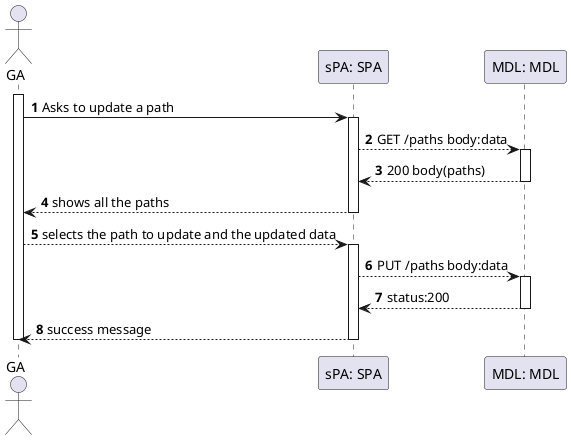 @startuml
'https://plantuml.com/sequence-diagram

autonumber
actor GA

participant "sPA: SPA" as sPA
participant "MDL: MDL" as MDL 

activate GA
GA ->sPA : Asks to update a path
activate sPA

sPA --> MDL : GET /paths body:data
activate MDL

MDL --> sPA :  200 body(paths)

deactivate MDL

sPA --> GA : shows all the paths

deactivate sPA

GA --> sPA : selects the path to update and the updated data

activate sPA

sPA --> MDL : PUT /paths body:data

activate MDL

MDL --> sPA :  status:200

deactivate MDL

sPA --> GA : success message

deactivate sPA

deactivate GA



@enduml